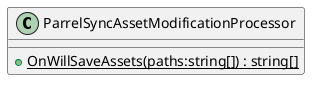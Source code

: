 @startuml
class ParrelSyncAssetModificationProcessor {
    + {static} OnWillSaveAssets(paths:string[]) : string[]
}
@enduml

